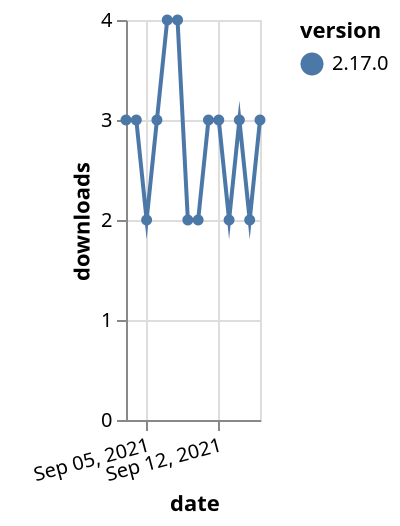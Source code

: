{"$schema": "https://vega.github.io/schema/vega-lite/v5.json", "description": "A simple bar chart with embedded data.", "data": {"values": [{"date": "2021-09-03", "total": 12969, "delta": 3, "version": "2.17.0"}, {"date": "2021-09-04", "total": 12972, "delta": 3, "version": "2.17.0"}, {"date": "2021-09-05", "total": 12974, "delta": 2, "version": "2.17.0"}, {"date": "2021-09-06", "total": 12977, "delta": 3, "version": "2.17.0"}, {"date": "2021-09-07", "total": 12981, "delta": 4, "version": "2.17.0"}, {"date": "2021-09-08", "total": 12985, "delta": 4, "version": "2.17.0"}, {"date": "2021-09-09", "total": 12987, "delta": 2, "version": "2.17.0"}, {"date": "2021-09-10", "total": 12989, "delta": 2, "version": "2.17.0"}, {"date": "2021-09-11", "total": 12992, "delta": 3, "version": "2.17.0"}, {"date": "2021-09-12", "total": 12995, "delta": 3, "version": "2.17.0"}, {"date": "2021-09-13", "total": 12997, "delta": 2, "version": "2.17.0"}, {"date": "2021-09-14", "total": 13000, "delta": 3, "version": "2.17.0"}, {"date": "2021-09-15", "total": 13002, "delta": 2, "version": "2.17.0"}, {"date": "2021-09-16", "total": 13005, "delta": 3, "version": "2.17.0"}]}, "width": "container", "mark": {"type": "line", "point": {"filled": true}}, "encoding": {"x": {"field": "date", "type": "temporal", "timeUnit": "yearmonthdate", "title": "date", "axis": {"labelAngle": -15}}, "y": {"field": "delta", "type": "quantitative", "title": "downloads"}, "color": {"field": "version", "type": "nominal"}, "tooltip": {"field": "delta"}}}
